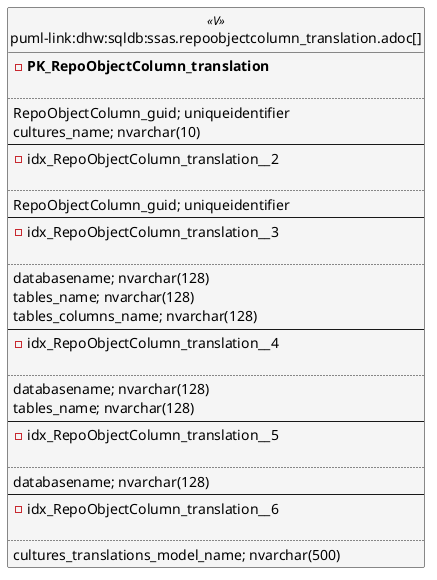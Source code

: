 @startuml
left to right direction
'top to bottom direction
hide circle
'avoide "." issues:
set namespaceSeparator none


skinparam class {
  BackgroundColor White
  BackgroundColor<<FN>> Yellow
  BackgroundColor<<FS>> Yellow
  BackgroundColor<<FT>> LightGray
  BackgroundColor<<IF>> Yellow
  BackgroundColor<<IS>> Yellow
  BackgroundColor<<P>> Aqua
  BackgroundColor<<PC>> Aqua
  BackgroundColor<<SN>> Yellow
  BackgroundColor<<SO>> SlateBlue
  BackgroundColor<<TF>> LightGray
  BackgroundColor<<TR>> Tomato
  BackgroundColor<<U>> White
  BackgroundColor<<V>> WhiteSmoke
  BackgroundColor<<X>> Aqua
  BackgroundColor<<external>> AliceBlue
}


entity "puml-link:dhw:sqldb:ssas.repoobjectcolumn_translation.adoc[]" as ssas.RepoObjectColumn_translation << V >> {
- **PK_RepoObjectColumn_translation**

..
RepoObjectColumn_guid; uniqueidentifier
cultures_name; nvarchar(10)
--
- idx_RepoObjectColumn_translation__2

..
RepoObjectColumn_guid; uniqueidentifier
--
- idx_RepoObjectColumn_translation__3

..
databasename; nvarchar(128)
tables_name; nvarchar(128)
tables_columns_name; nvarchar(128)
--
- idx_RepoObjectColumn_translation__4

..
databasename; nvarchar(128)
tables_name; nvarchar(128)
--
- idx_RepoObjectColumn_translation__5

..
databasename; nvarchar(128)
--
- idx_RepoObjectColumn_translation__6

..
cultures_translations_model_name; nvarchar(500)
}


@enduml

